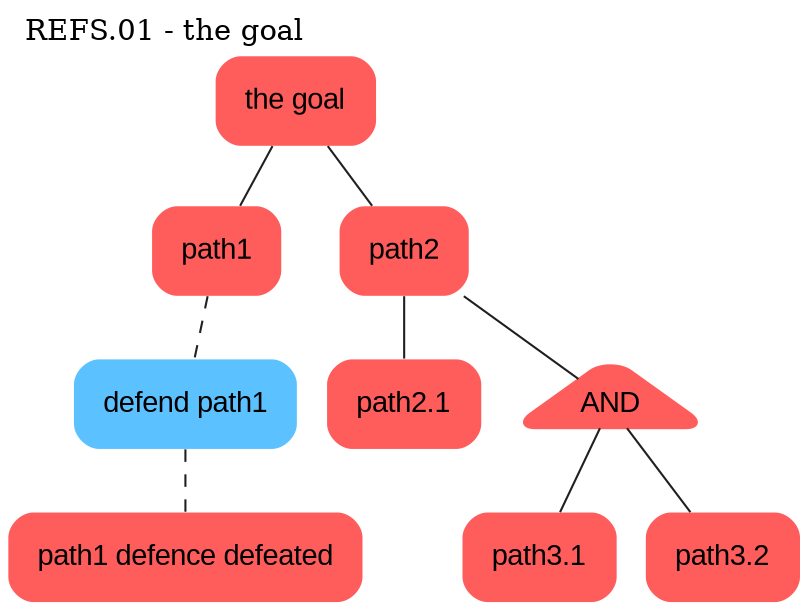 graph {
	graph [label="REFS.01 - the goal" labeljust=l labelloc=t nodesep=0.2 overlap=False ranksep=0.4 splines=True]
	"53e3576063151552e2a3162ecdae479b" [label="the goal" color="#000000" fillcolor="#ff5c5c" fontname=Arial margin=0.2 shape=plaintext style="filled, rounded"]
	d5470db95eafb48ab9921fa12a28fac9 [label=path1 color="#000000" fillcolor="#ff5c5c" fontname=Arial margin=0.2 shape=plaintext style="filled, rounded"]
	"4384c1bc67b9bea12883d1a5963b893a" [label="defend path1" color="#000000" fillcolor="#5cc1ff" fontname=Arial margin=0.2 shape=plaintext style="filled, rounded"]
	"13be8ec3376f48cb6eaf84474ee984cc" [label="path1 defence defeated" color="#000000" fillcolor="#ff5c5c" fontname=Arial margin=0.2 shape=plaintext style="filled, rounded"]
	"4384c1bc67b9bea12883d1a5963b893a" -- "13be8ec3376f48cb6eaf84474ee984cc" [color="#1f1f1f" fontname=Arial style=dashed]
	d5470db95eafb48ab9921fa12a28fac9 -- "4384c1bc67b9bea12883d1a5963b893a" [color="#1f1f1f" fontname=Arial style=dashed]
	"53e3576063151552e2a3162ecdae479b" -- d5470db95eafb48ab9921fa12a28fac9 [color="#1f1f1f" fontname=Arial style=solid]
	c832fc52362cfaac7cf87a517e289c3a [label=path2 color="#000000" fillcolor="#ff5c5c" fontname=Arial margin=0.2 shape=plaintext style="filled, rounded"]
	"574f731b2509013086f9ce61dcb3685d" [label="path2.1" color="#000000" fillcolor="#ff5c5c" fontname=Arial margin=0.2 shape=plaintext style="filled, rounded"]
	c832fc52362cfaac7cf87a517e289c3a -- "574f731b2509013086f9ce61dcb3685d" [color="#1f1f1f" fontname=Arial style=solid]
	"92146ab9a983afcea5d3ec9e4c08084e" [label=AND color="#ff5c5c" fillcolor="#ff5c5c" fontname=Arial margin=0.05 shape=triangle style="filled, rounded"]
	"1f7ea7af427f823a907caa8202ce42fa" [label="path3.1" color="#000000" fillcolor="#ff5c5c" fontname=Arial margin=0.2 shape=plaintext style="filled, rounded"]
	"92146ab9a983afcea5d3ec9e4c08084e" -- "1f7ea7af427f823a907caa8202ce42fa" [color="#1f1f1f" fontname=Arial style=solid]
	"1511d06a89f805c276c896ec17b558b9" [label="path3.2" color="#000000" fillcolor="#ff5c5c" fontname=Arial margin=0.2 shape=plaintext style="filled, rounded"]
	"92146ab9a983afcea5d3ec9e4c08084e" -- "1511d06a89f805c276c896ec17b558b9" [color="#1f1f1f" fontname=Arial style=solid]
	c832fc52362cfaac7cf87a517e289c3a -- "92146ab9a983afcea5d3ec9e4c08084e" [color="#1f1f1f" fontname=Arial style=solid]
	"53e3576063151552e2a3162ecdae479b" -- c832fc52362cfaac7cf87a517e289c3a [color="#1f1f1f" fontname=Arial style=solid]
}
